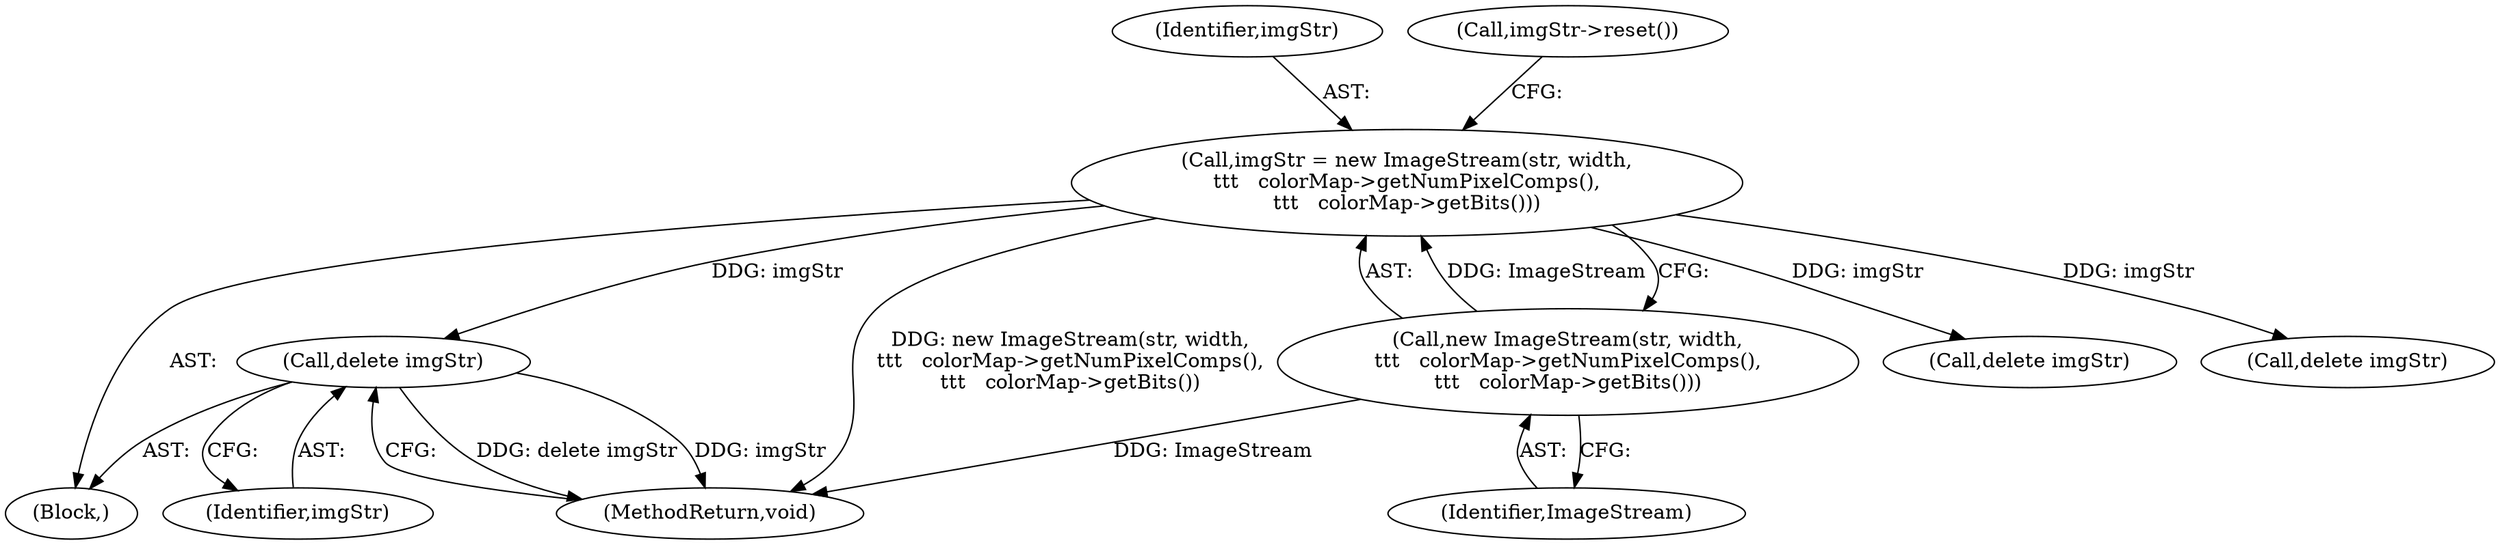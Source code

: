 digraph "0_poppler_7b2d314a61fd0e12f47c62996cb49ec0d1ba747a_1@API" {
"1000357" [label="(Call,delete imgStr)"];
"1000133" [label="(Call,imgStr = new ImageStream(str, width,\n\t\t\t   colorMap->getNumPixelComps(),\n\t\t\t   colorMap->getBits()))"];
"1000135" [label="(Call,new ImageStream(str, width,\n\t\t\t   colorMap->getNumPixelComps(),\n\t\t\t   colorMap->getBits()))"];
"1000133" [label="(Call,imgStr = new ImageStream(str, width,\n\t\t\t   colorMap->getNumPixelComps(),\n\t\t\t   colorMap->getBits()))"];
"1000358" [label="(Identifier,imgStr)"];
"1000135" [label="(Call,new ImageStream(str, width,\n\t\t\t   colorMap->getNumPixelComps(),\n\t\t\t   colorMap->getBits()))"];
"1000357" [label="(Call,delete imgStr)"];
"1000297" [label="(Call,delete imgStr)"];
"1000113" [label="(Block,)"];
"1000134" [label="(Identifier,imgStr)"];
"1000137" [label="(Call,imgStr->reset())"];
"1000309" [label="(Call,delete imgStr)"];
"1000136" [label="(Identifier,ImageStream)"];
"1000359" [label="(MethodReturn,void)"];
"1000357" -> "1000113"  [label="AST: "];
"1000357" -> "1000358"  [label="CFG: "];
"1000358" -> "1000357"  [label="AST: "];
"1000359" -> "1000357"  [label="CFG: "];
"1000357" -> "1000359"  [label="DDG: delete imgStr"];
"1000357" -> "1000359"  [label="DDG: imgStr"];
"1000133" -> "1000357"  [label="DDG: imgStr"];
"1000133" -> "1000113"  [label="AST: "];
"1000133" -> "1000135"  [label="CFG: "];
"1000134" -> "1000133"  [label="AST: "];
"1000135" -> "1000133"  [label="AST: "];
"1000137" -> "1000133"  [label="CFG: "];
"1000133" -> "1000359"  [label="DDG: new ImageStream(str, width,\n\t\t\t   colorMap->getNumPixelComps(),\n\t\t\t   colorMap->getBits())"];
"1000135" -> "1000133"  [label="DDG: ImageStream"];
"1000133" -> "1000297"  [label="DDG: imgStr"];
"1000133" -> "1000309"  [label="DDG: imgStr"];
"1000135" -> "1000136"  [label="CFG: "];
"1000136" -> "1000135"  [label="AST: "];
"1000135" -> "1000359"  [label="DDG: ImageStream"];
}
